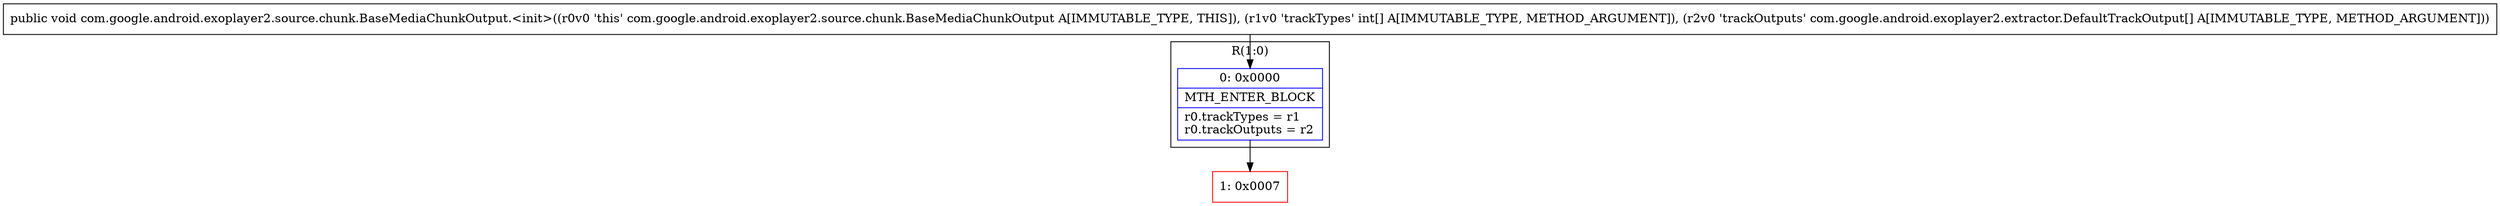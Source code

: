 digraph "CFG forcom.google.android.exoplayer2.source.chunk.BaseMediaChunkOutput.\<init\>([I[Lcom\/google\/android\/exoplayer2\/extractor\/DefaultTrackOutput;)V" {
subgraph cluster_Region_484503701 {
label = "R(1:0)";
node [shape=record,color=blue];
Node_0 [shape=record,label="{0\:\ 0x0000|MTH_ENTER_BLOCK\l|r0.trackTypes = r1\lr0.trackOutputs = r2\l}"];
}
Node_1 [shape=record,color=red,label="{1\:\ 0x0007}"];
MethodNode[shape=record,label="{public void com.google.android.exoplayer2.source.chunk.BaseMediaChunkOutput.\<init\>((r0v0 'this' com.google.android.exoplayer2.source.chunk.BaseMediaChunkOutput A[IMMUTABLE_TYPE, THIS]), (r1v0 'trackTypes' int[] A[IMMUTABLE_TYPE, METHOD_ARGUMENT]), (r2v0 'trackOutputs' com.google.android.exoplayer2.extractor.DefaultTrackOutput[] A[IMMUTABLE_TYPE, METHOD_ARGUMENT])) }"];
MethodNode -> Node_0;
Node_0 -> Node_1;
}


